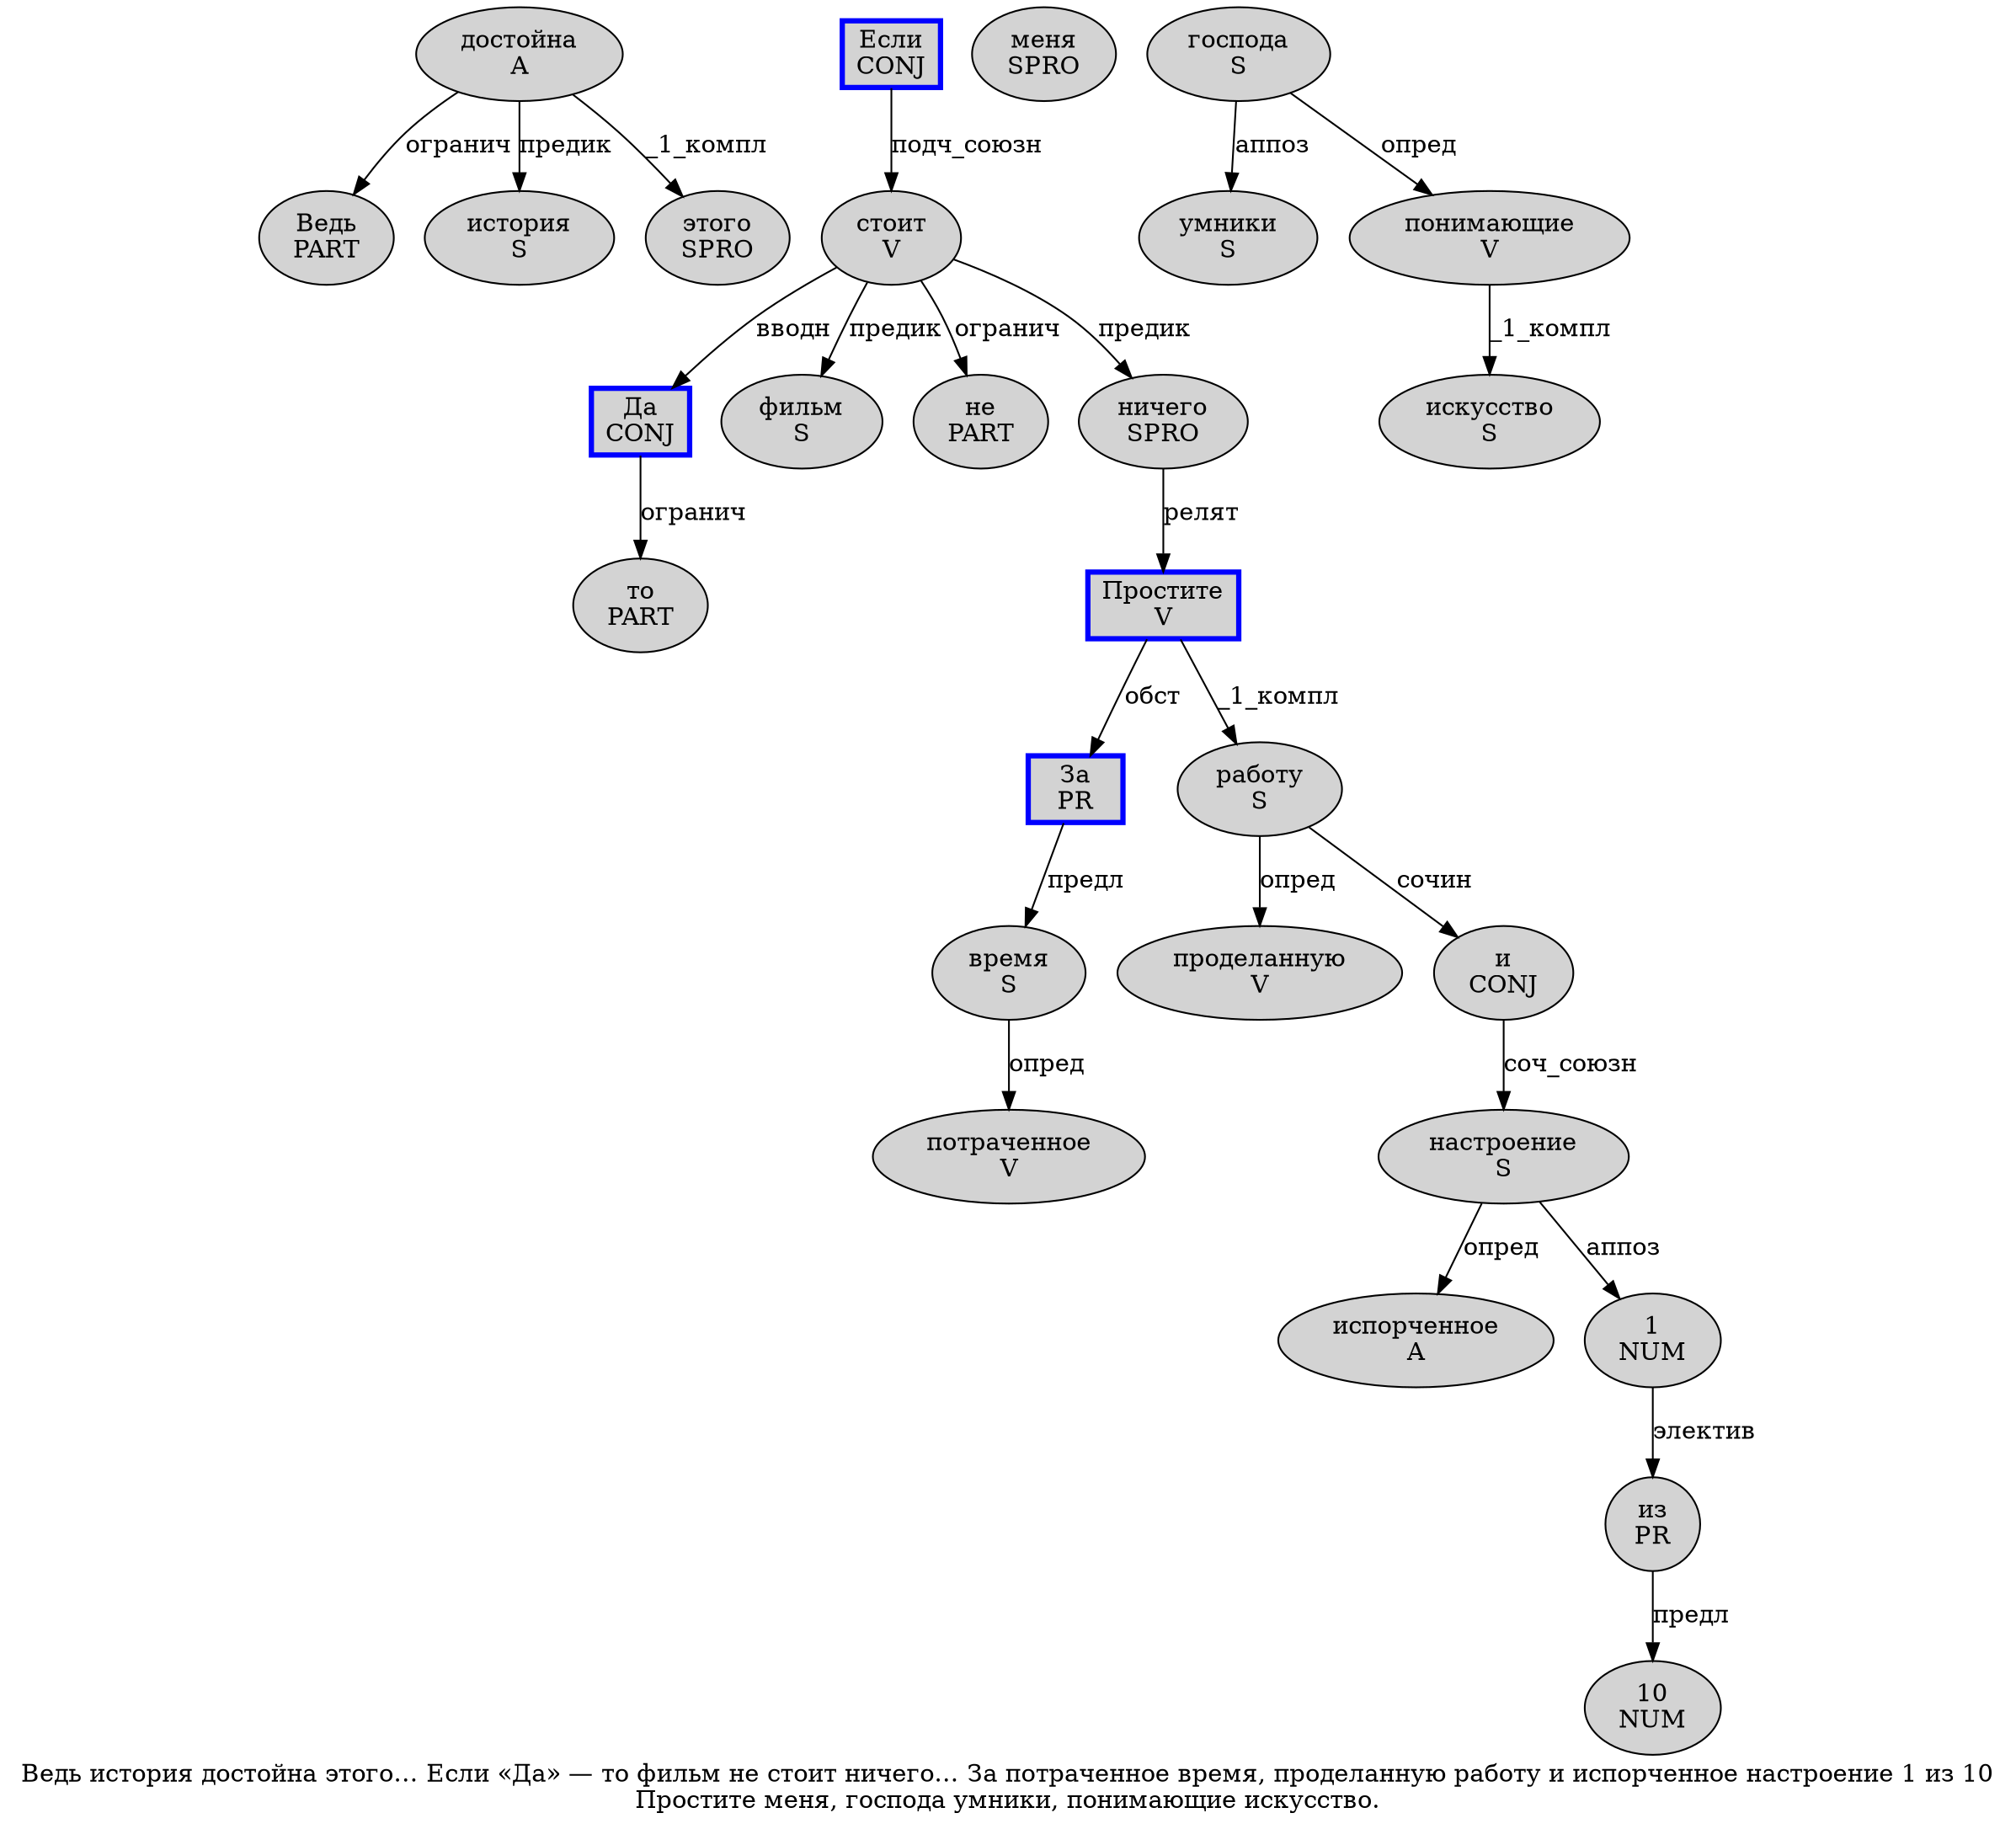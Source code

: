 digraph SENTENCE_2405 {
	graph [label="Ведь история достойна этого… Если «Да» — то фильм не стоит ничего… За потраченное время, проделанную работу и испорченное настроение 1 из 10
Простите меня, господа умники, понимающие искусство."]
	node [style=filled]
		0 [label="Ведь
PART" color="" fillcolor=lightgray penwidth=1 shape=ellipse]
		1 [label="история
S" color="" fillcolor=lightgray penwidth=1 shape=ellipse]
		2 [label="достойна
A" color="" fillcolor=lightgray penwidth=1 shape=ellipse]
		3 [label="этого
SPRO" color="" fillcolor=lightgray penwidth=1 shape=ellipse]
		5 [label="Если
CONJ" color=blue fillcolor=lightgray penwidth=3 shape=box]
		7 [label="Да
CONJ" color=blue fillcolor=lightgray penwidth=3 shape=box]
		10 [label="то
PART" color="" fillcolor=lightgray penwidth=1 shape=ellipse]
		11 [label="фильм
S" color="" fillcolor=lightgray penwidth=1 shape=ellipse]
		12 [label="не
PART" color="" fillcolor=lightgray penwidth=1 shape=ellipse]
		13 [label="стоит
V" color="" fillcolor=lightgray penwidth=1 shape=ellipse]
		14 [label="ничего
SPRO" color="" fillcolor=lightgray penwidth=1 shape=ellipse]
		16 [label="За
PR" color=blue fillcolor=lightgray penwidth=3 shape=box]
		17 [label="потраченное
V" color="" fillcolor=lightgray penwidth=1 shape=ellipse]
		18 [label="время
S" color="" fillcolor=lightgray penwidth=1 shape=ellipse]
		20 [label="проделанную
V" color="" fillcolor=lightgray penwidth=1 shape=ellipse]
		21 [label="работу
S" color="" fillcolor=lightgray penwidth=1 shape=ellipse]
		22 [label="и
CONJ" color="" fillcolor=lightgray penwidth=1 shape=ellipse]
		23 [label="испорченное
A" color="" fillcolor=lightgray penwidth=1 shape=ellipse]
		24 [label="настроение
S" color="" fillcolor=lightgray penwidth=1 shape=ellipse]
		25 [label="1
NUM" color="" fillcolor=lightgray penwidth=1 shape=ellipse]
		26 [label="из
PR" color="" fillcolor=lightgray penwidth=1 shape=ellipse]
		27 [label="10
NUM" color="" fillcolor=lightgray penwidth=1 shape=ellipse]
		28 [label="Простите
V" color=blue fillcolor=lightgray penwidth=3 shape=box]
		29 [label="меня
SPRO" color="" fillcolor=lightgray penwidth=1 shape=ellipse]
		31 [label="господа
S" color="" fillcolor=lightgray penwidth=1 shape=ellipse]
		32 [label="умники
S" color="" fillcolor=lightgray penwidth=1 shape=ellipse]
		34 [label="понимающие
V" color="" fillcolor=lightgray penwidth=1 shape=ellipse]
		35 [label="искусство
S" color="" fillcolor=lightgray penwidth=1 shape=ellipse]
			26 -> 27 [label="предл"]
			24 -> 23 [label="опред"]
			24 -> 25 [label="аппоз"]
			28 -> 16 [label="обст"]
			28 -> 21 [label="_1_компл"]
			34 -> 35 [label="_1_компл"]
			31 -> 32 [label="аппоз"]
			31 -> 34 [label="опред"]
			2 -> 0 [label="огранич"]
			2 -> 1 [label="предик"]
			2 -> 3 [label="_1_компл"]
			16 -> 18 [label="предл"]
			5 -> 13 [label="подч_союзн"]
			7 -> 10 [label="огранич"]
			18 -> 17 [label="опред"]
			14 -> 28 [label="релят"]
			22 -> 24 [label="соч_союзн"]
			25 -> 26 [label="электив"]
			13 -> 7 [label="вводн"]
			13 -> 11 [label="предик"]
			13 -> 12 [label="огранич"]
			13 -> 14 [label="предик"]
			21 -> 20 [label="опред"]
			21 -> 22 [label="сочин"]
}